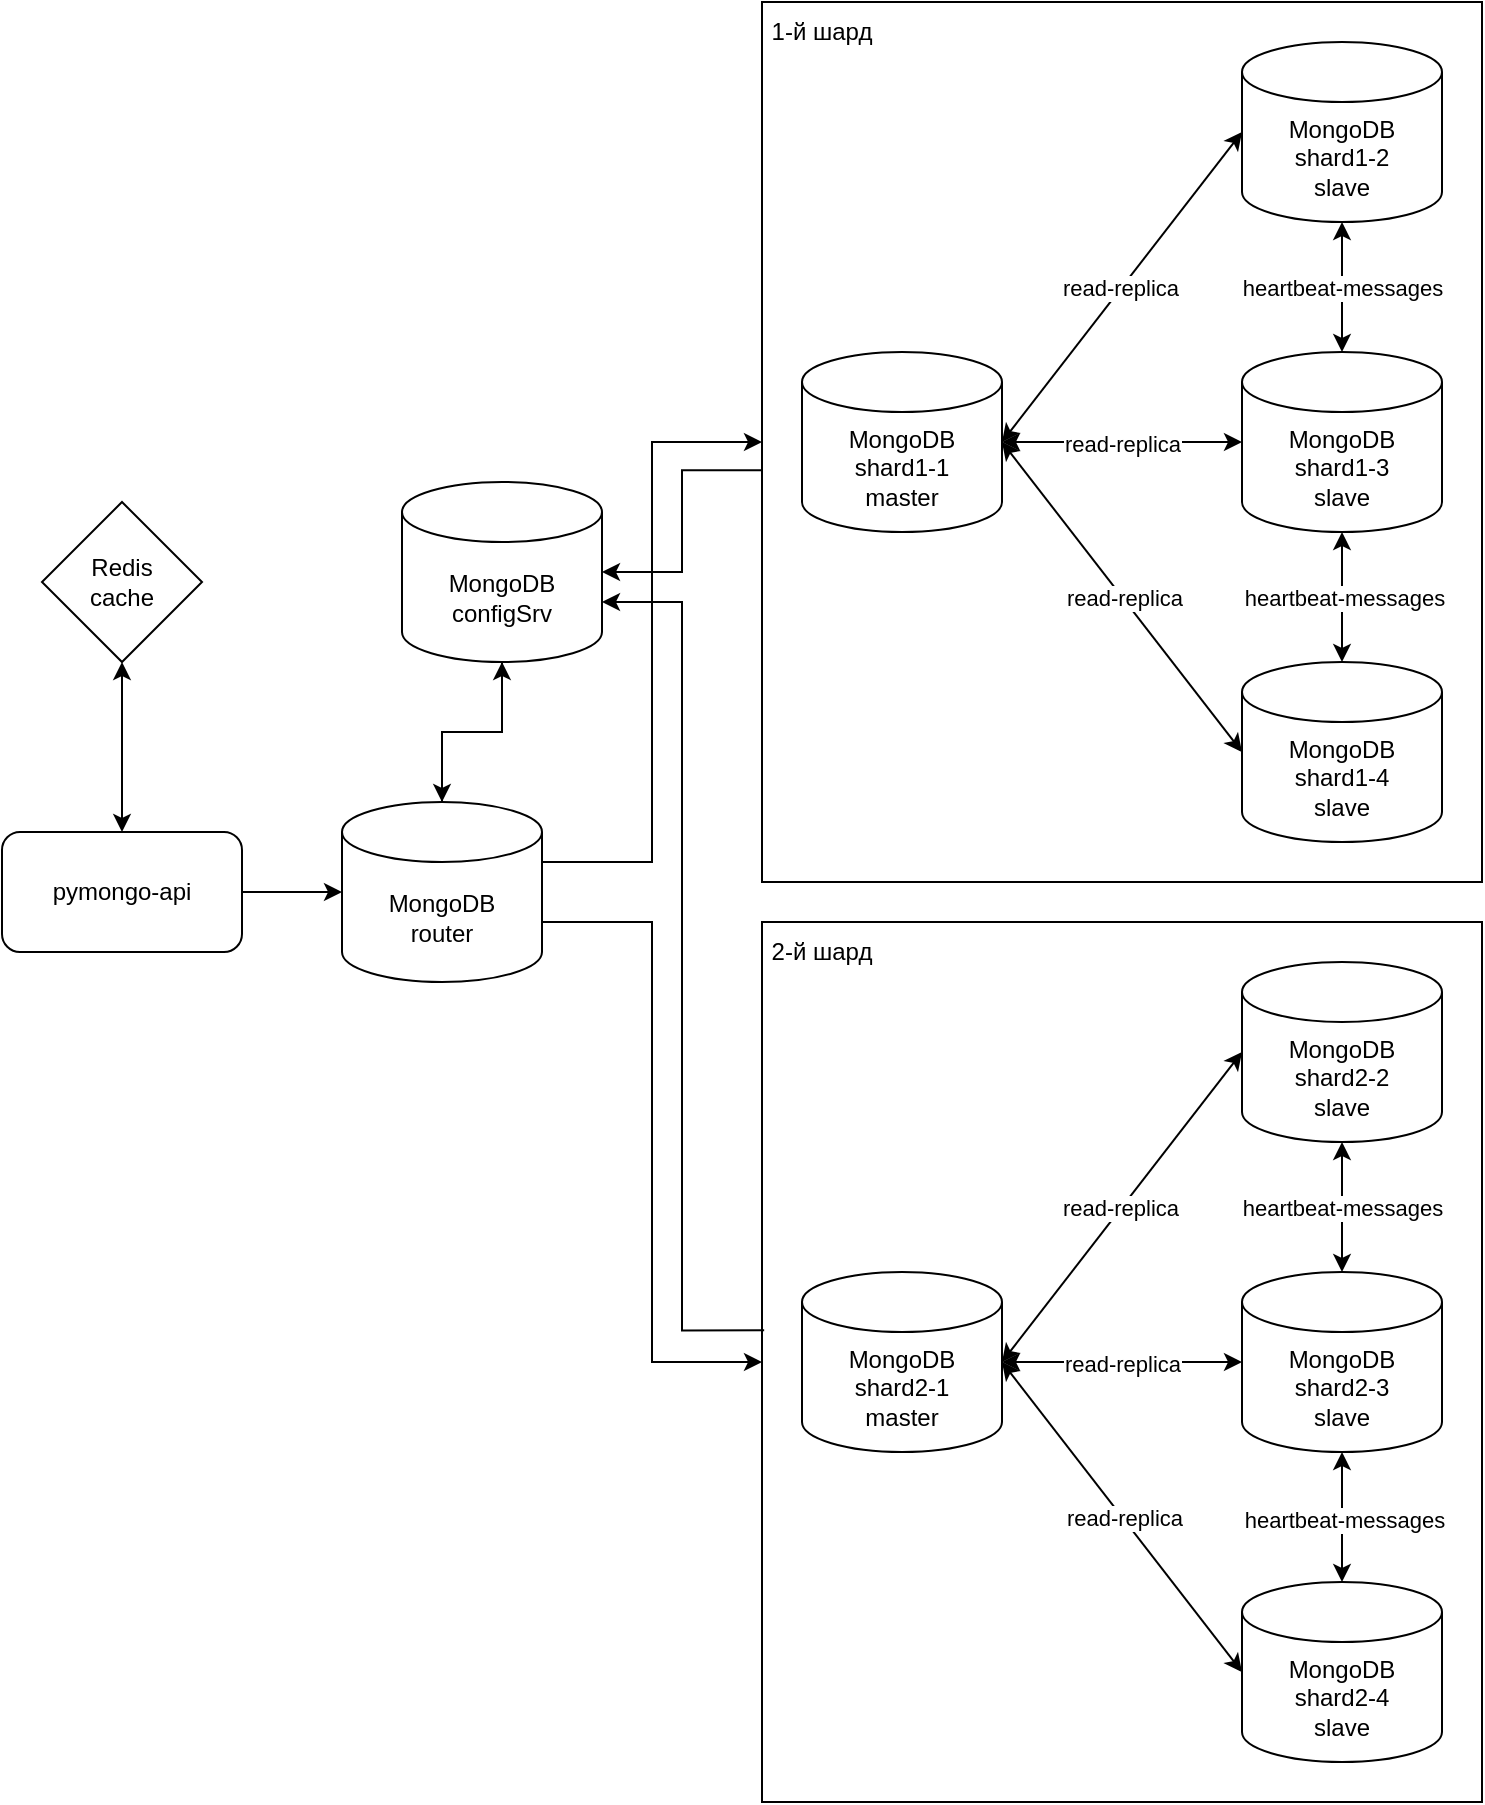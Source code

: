 <mxfile version="25.0.3">
  <diagram name="Page-1" id="-H_mtQnk-PTXWXPvYvuk">
    <mxGraphModel dx="1266" dy="-177" grid="1" gridSize="10" guides="1" tooltips="1" connect="1" arrows="1" fold="1" page="1" pageScale="1" pageWidth="1169" pageHeight="827" math="0" shadow="0">
      <root>
        <mxCell id="0" />
        <mxCell id="1" parent="0" />
        <mxCell id="DAicFC5jk0w9_VVgqc7O-48" value="" style="rounded=0;whiteSpace=wrap;html=1;" parent="1" vertex="1">
          <mxGeometry x="600" y="1120" width="360" height="440" as="geometry" />
        </mxCell>
        <mxCell id="DAicFC5jk0w9_VVgqc7O-47" value="" style="rounded=0;whiteSpace=wrap;html=1;" parent="1" vertex="1">
          <mxGeometry x="600" y="1580" width="360" height="440" as="geometry" />
        </mxCell>
        <mxCell id="DAicFC5jk0w9_VVgqc7O-16" value="MongoDB&lt;br&gt;configSrv" style="shape=cylinder3;whiteSpace=wrap;html=1;boundedLbl=1;backgroundOutline=1;size=15;" parent="1" vertex="1">
          <mxGeometry x="420" y="1360" width="100" height="90" as="geometry" />
        </mxCell>
        <mxCell id="DAicFC5jk0w9_VVgqc7O-17" value="pymongo-api" style="rounded=1;whiteSpace=wrap;html=1;" parent="1" vertex="1">
          <mxGeometry x="220" y="1535" width="120" height="60" as="geometry" />
        </mxCell>
        <mxCell id="DAicFC5jk0w9_VVgqc7O-18" value="MongoDB&lt;br&gt;shard1-1&lt;br&gt;master" style="shape=cylinder3;whiteSpace=wrap;html=1;boundedLbl=1;backgroundOutline=1;size=15;" parent="1" vertex="1">
          <mxGeometry x="620" y="1295" width="100" height="90" as="geometry" />
        </mxCell>
        <mxCell id="DAicFC5jk0w9_VVgqc7O-19" value="MongoDB&lt;br&gt;shard2-1&lt;div&gt;master&lt;/div&gt;" style="shape=cylinder3;whiteSpace=wrap;html=1;boundedLbl=1;backgroundOutline=1;size=15;" parent="1" vertex="1">
          <mxGeometry x="620" y="1755" width="100" height="90" as="geometry" />
        </mxCell>
        <mxCell id="DAicFC5jk0w9_VVgqc7O-20" value="MongoDB&lt;br&gt;router" style="shape=cylinder3;whiteSpace=wrap;html=1;boundedLbl=1;backgroundOutline=1;size=15;" parent="1" vertex="1">
          <mxGeometry x="390" y="1520" width="100" height="90" as="geometry" />
        </mxCell>
        <mxCell id="DAicFC5jk0w9_VVgqc7O-21" style="edgeStyle=orthogonalEdgeStyle;rounded=0;orthogonalLoop=1;jettySize=auto;html=1;entryX=0;entryY=0.5;entryDx=0;entryDy=0;entryPerimeter=0;" parent="1" source="DAicFC5jk0w9_VVgqc7O-17" target="DAicFC5jk0w9_VVgqc7O-20" edge="1">
          <mxGeometry relative="1" as="geometry" />
        </mxCell>
        <mxCell id="DAicFC5jk0w9_VVgqc7O-22" style="edgeStyle=orthogonalEdgeStyle;rounded=0;orthogonalLoop=1;jettySize=auto;html=1;entryX=0;entryY=0.5;entryDx=0;entryDy=0;exitX=1;exitY=0;exitDx=0;exitDy=60;exitPerimeter=0;" parent="1" source="DAicFC5jk0w9_VVgqc7O-20" target="DAicFC5jk0w9_VVgqc7O-47" edge="1">
          <mxGeometry relative="1" as="geometry" />
        </mxCell>
        <mxCell id="DAicFC5jk0w9_VVgqc7O-23" style="edgeStyle=orthogonalEdgeStyle;rounded=0;orthogonalLoop=1;jettySize=auto;html=1;entryX=0;entryY=0.5;entryDx=0;entryDy=0;exitX=1;exitY=0;exitDx=0;exitDy=30;exitPerimeter=0;" parent="1" source="DAicFC5jk0w9_VVgqc7O-20" target="DAicFC5jk0w9_VVgqc7O-48" edge="1">
          <mxGeometry relative="1" as="geometry" />
        </mxCell>
        <mxCell id="DAicFC5jk0w9_VVgqc7O-24" style="edgeStyle=orthogonalEdgeStyle;rounded=0;orthogonalLoop=1;jettySize=auto;html=1;entryX=0.5;entryY=0;entryDx=0;entryDy=0;entryPerimeter=0;" parent="1" source="DAicFC5jk0w9_VVgqc7O-16" target="DAicFC5jk0w9_VVgqc7O-20" edge="1">
          <mxGeometry relative="1" as="geometry" />
        </mxCell>
        <mxCell id="DAicFC5jk0w9_VVgqc7O-25" style="edgeStyle=orthogonalEdgeStyle;rounded=0;orthogonalLoop=1;jettySize=auto;html=1;entryX=0.5;entryY=1;entryDx=0;entryDy=0;entryPerimeter=0;" parent="1" source="DAicFC5jk0w9_VVgqc7O-20" target="DAicFC5jk0w9_VVgqc7O-16" edge="1">
          <mxGeometry relative="1" as="geometry" />
        </mxCell>
        <mxCell id="DAicFC5jk0w9_VVgqc7O-26" value="MongoDB&lt;br&gt;shard1-4&lt;br&gt;slave" style="shape=cylinder3;whiteSpace=wrap;html=1;boundedLbl=1;backgroundOutline=1;size=15;" parent="1" vertex="1">
          <mxGeometry x="840" y="1450" width="100" height="90" as="geometry" />
        </mxCell>
        <mxCell id="DAicFC5jk0w9_VVgqc7O-27" value="MongoDB&lt;br&gt;shard1-3&lt;br&gt;slave" style="shape=cylinder3;whiteSpace=wrap;html=1;boundedLbl=1;backgroundOutline=1;size=15;" parent="1" vertex="1">
          <mxGeometry x="840" y="1295" width="100" height="90" as="geometry" />
        </mxCell>
        <mxCell id="DAicFC5jk0w9_VVgqc7O-28" value="MongoDB&lt;br&gt;shard2-2&lt;br&gt;slave" style="shape=cylinder3;whiteSpace=wrap;html=1;boundedLbl=1;backgroundOutline=1;size=15;" parent="1" vertex="1">
          <mxGeometry x="840" y="1600" width="100" height="90" as="geometry" />
        </mxCell>
        <mxCell id="DAicFC5jk0w9_VVgqc7O-29" value="MongoDB&lt;br&gt;shard1-2&lt;br&gt;slave" style="shape=cylinder3;whiteSpace=wrap;html=1;boundedLbl=1;backgroundOutline=1;size=15;" parent="1" vertex="1">
          <mxGeometry x="840" y="1140" width="100" height="90" as="geometry" />
        </mxCell>
        <mxCell id="DAicFC5jk0w9_VVgqc7O-30" value="MongoDB&lt;br&gt;shard2-3&lt;br&gt;slave" style="shape=cylinder3;whiteSpace=wrap;html=1;boundedLbl=1;backgroundOutline=1;size=15;" parent="1" vertex="1">
          <mxGeometry x="840" y="1755" width="100" height="90" as="geometry" />
        </mxCell>
        <mxCell id="DAicFC5jk0w9_VVgqc7O-31" value="MongoDB&lt;br&gt;shard2-4&lt;br&gt;slave" style="shape=cylinder3;whiteSpace=wrap;html=1;boundedLbl=1;backgroundOutline=1;size=15;" parent="1" vertex="1">
          <mxGeometry x="840" y="1910" width="100" height="90" as="geometry" />
        </mxCell>
        <mxCell id="DAicFC5jk0w9_VVgqc7O-49" value="1-й шард" style="text;html=1;align=center;verticalAlign=middle;whiteSpace=wrap;rounded=0;" parent="1" vertex="1">
          <mxGeometry x="600" y="1120" width="60" height="30" as="geometry" />
        </mxCell>
        <mxCell id="DAicFC5jk0w9_VVgqc7O-50" value="2-й шард" style="text;html=1;align=center;verticalAlign=middle;whiteSpace=wrap;rounded=0;" parent="1" vertex="1">
          <mxGeometry x="600" y="1580" width="60" height="30" as="geometry" />
        </mxCell>
        <mxCell id="DAicFC5jk0w9_VVgqc7O-52" value="" style="endArrow=classic;startArrow=classic;html=1;rounded=0;entryX=0.5;entryY=1;entryDx=0;entryDy=0;entryPerimeter=0;exitX=0.5;exitY=0;exitDx=0;exitDy=0;exitPerimeter=0;" parent="1" source="DAicFC5jk0w9_VVgqc7O-30" target="DAicFC5jk0w9_VVgqc7O-28" edge="1">
          <mxGeometry width="50" height="50" relative="1" as="geometry">
            <mxPoint x="420" y="1790" as="sourcePoint" />
            <mxPoint x="470" y="1740" as="targetPoint" />
          </mxGeometry>
        </mxCell>
        <mxCell id="DAicFC5jk0w9_VVgqc7O-57" value="heartbeat-messages" style="edgeLabel;html=1;align=center;verticalAlign=middle;resizable=0;points=[];" parent="DAicFC5jk0w9_VVgqc7O-52" vertex="1" connectable="0">
          <mxGeometry x="-0.015" relative="1" as="geometry">
            <mxPoint as="offset" />
          </mxGeometry>
        </mxCell>
        <mxCell id="DAicFC5jk0w9_VVgqc7O-53" value="" style="endArrow=classic;startArrow=classic;html=1;rounded=0;entryX=0.5;entryY=1;entryDx=0;entryDy=0;entryPerimeter=0;exitX=0.5;exitY=0;exitDx=0;exitDy=0;exitPerimeter=0;" parent="1" source="DAicFC5jk0w9_VVgqc7O-31" target="DAicFC5jk0w9_VVgqc7O-30" edge="1">
          <mxGeometry width="50" height="50" relative="1" as="geometry">
            <mxPoint x="280" y="1840" as="sourcePoint" />
            <mxPoint x="330" y="1790" as="targetPoint" />
          </mxGeometry>
        </mxCell>
        <mxCell id="DAicFC5jk0w9_VVgqc7O-59" value="heartbeat-messages" style="edgeLabel;html=1;align=center;verticalAlign=middle;resizable=0;points=[];" parent="DAicFC5jk0w9_VVgqc7O-53" vertex="1" connectable="0">
          <mxGeometry x="-0.046" y="-1" relative="1" as="geometry">
            <mxPoint as="offset" />
          </mxGeometry>
        </mxCell>
        <mxCell id="DAicFC5jk0w9_VVgqc7O-54" value="" style="endArrow=classic;startArrow=classic;html=1;rounded=0;entryX=0.5;entryY=1;entryDx=0;entryDy=0;entryPerimeter=0;exitX=0.5;exitY=0;exitDx=0;exitDy=0;exitPerimeter=0;" parent="1" source="DAicFC5jk0w9_VVgqc7O-26" target="DAicFC5jk0w9_VVgqc7O-27" edge="1">
          <mxGeometry width="50" height="50" relative="1" as="geometry">
            <mxPoint x="340" y="1770" as="sourcePoint" />
            <mxPoint x="390" y="1720" as="targetPoint" />
          </mxGeometry>
        </mxCell>
        <mxCell id="DAicFC5jk0w9_VVgqc7O-60" value="heartbeat-messages" style="edgeLabel;html=1;align=center;verticalAlign=middle;resizable=0;points=[];" parent="DAicFC5jk0w9_VVgqc7O-54" vertex="1" connectable="0">
          <mxGeometry x="-0.015" y="-1" relative="1" as="geometry">
            <mxPoint as="offset" />
          </mxGeometry>
        </mxCell>
        <mxCell id="DAicFC5jk0w9_VVgqc7O-55" value="" style="endArrow=classic;startArrow=classic;html=1;rounded=0;entryX=0.5;entryY=1;entryDx=0;entryDy=0;entryPerimeter=0;exitX=0.5;exitY=0;exitDx=0;exitDy=0;exitPerimeter=0;" parent="1" source="DAicFC5jk0w9_VVgqc7O-27" target="DAicFC5jk0w9_VVgqc7O-29" edge="1">
          <mxGeometry width="50" height="50" relative="1" as="geometry">
            <mxPoint x="350" y="1670" as="sourcePoint" />
            <mxPoint x="400" y="1620" as="targetPoint" />
          </mxGeometry>
        </mxCell>
        <mxCell id="DAicFC5jk0w9_VVgqc7O-61" value="heartbeat-messages" style="edgeLabel;html=1;align=center;verticalAlign=middle;resizable=0;points=[];" parent="DAicFC5jk0w9_VVgqc7O-55" vertex="1" connectable="0">
          <mxGeometry x="-0.015" relative="1" as="geometry">
            <mxPoint as="offset" />
          </mxGeometry>
        </mxCell>
        <mxCell id="DAicFC5jk0w9_VVgqc7O-76" value="Redis&lt;div&gt;cache&lt;/div&gt;" style="rhombus;whiteSpace=wrap;html=1;" parent="1" vertex="1">
          <mxGeometry x="240" y="1370" width="80" height="80" as="geometry" />
        </mxCell>
        <mxCell id="DAicFC5jk0w9_VVgqc7O-86" value="" style="endArrow=classic;startArrow=classic;html=1;rounded=0;entryX=0;entryY=0.5;entryDx=0;entryDy=0;entryPerimeter=0;exitX=1;exitY=0.5;exitDx=0;exitDy=0;exitPerimeter=0;" parent="1" source="DAicFC5jk0w9_VVgqc7O-19" target="DAicFC5jk0w9_VVgqc7O-28" edge="1">
          <mxGeometry width="50" height="50" relative="1" as="geometry">
            <mxPoint x="330" y="1950" as="sourcePoint" />
            <mxPoint x="380" y="1900" as="targetPoint" />
          </mxGeometry>
        </mxCell>
        <mxCell id="DAicFC5jk0w9_VVgqc7O-92" value="read-replica" style="edgeLabel;html=1;align=center;verticalAlign=middle;resizable=0;points=[];" parent="DAicFC5jk0w9_VVgqc7O-86" vertex="1" connectable="0">
          <mxGeometry x="-0.004" y="1" relative="1" as="geometry">
            <mxPoint as="offset" />
          </mxGeometry>
        </mxCell>
        <mxCell id="DAicFC5jk0w9_VVgqc7O-87" value="" style="endArrow=classic;startArrow=classic;html=1;rounded=0;entryX=0;entryY=0.5;entryDx=0;entryDy=0;entryPerimeter=0;exitX=1;exitY=0.5;exitDx=0;exitDy=0;exitPerimeter=0;" parent="1" source="DAicFC5jk0w9_VVgqc7O-19" target="DAicFC5jk0w9_VVgqc7O-30" edge="1">
          <mxGeometry width="50" height="50" relative="1" as="geometry">
            <mxPoint x="230" y="1870" as="sourcePoint" />
            <mxPoint x="280" y="1820" as="targetPoint" />
          </mxGeometry>
        </mxCell>
        <mxCell id="DAicFC5jk0w9_VVgqc7O-90" value="read-replica" style="edgeLabel;html=1;align=center;verticalAlign=middle;resizable=0;points=[];" parent="DAicFC5jk0w9_VVgqc7O-87" vertex="1" connectable="0">
          <mxGeometry y="-1" relative="1" as="geometry">
            <mxPoint as="offset" />
          </mxGeometry>
        </mxCell>
        <mxCell id="DAicFC5jk0w9_VVgqc7O-88" value="" style="endArrow=classic;startArrow=classic;html=1;rounded=0;entryX=0;entryY=0.5;entryDx=0;entryDy=0;entryPerimeter=0;exitX=1;exitY=0.5;exitDx=0;exitDy=0;exitPerimeter=0;" parent="1" source="DAicFC5jk0w9_VVgqc7O-19" target="DAicFC5jk0w9_VVgqc7O-31" edge="1">
          <mxGeometry width="50" height="50" relative="1" as="geometry">
            <mxPoint x="320" y="1980" as="sourcePoint" />
            <mxPoint x="370" y="1930" as="targetPoint" />
          </mxGeometry>
        </mxCell>
        <mxCell id="DAicFC5jk0w9_VVgqc7O-91" value="read-replica" style="edgeLabel;html=1;align=center;verticalAlign=middle;resizable=0;points=[];" parent="DAicFC5jk0w9_VVgqc7O-88" vertex="1" connectable="0">
          <mxGeometry x="0.006" relative="1" as="geometry">
            <mxPoint as="offset" />
          </mxGeometry>
        </mxCell>
        <mxCell id="DAicFC5jk0w9_VVgqc7O-96" value="" style="endArrow=classic;startArrow=classic;html=1;rounded=0;entryX=0;entryY=0.5;entryDx=0;entryDy=0;entryPerimeter=0;exitX=1;exitY=0.5;exitDx=0;exitDy=0;exitPerimeter=0;" parent="1" source="DAicFC5jk0w9_VVgqc7O-18" target="DAicFC5jk0w9_VVgqc7O-29" edge="1">
          <mxGeometry width="50" height="50" relative="1" as="geometry">
            <mxPoint x="730" y="1810" as="sourcePoint" />
            <mxPoint x="1040" y="1655" as="targetPoint" />
          </mxGeometry>
        </mxCell>
        <mxCell id="DAicFC5jk0w9_VVgqc7O-97" value="read-replica" style="edgeLabel;html=1;align=center;verticalAlign=middle;resizable=0;points=[];" parent="DAicFC5jk0w9_VVgqc7O-96" vertex="1" connectable="0">
          <mxGeometry x="-0.004" y="1" relative="1" as="geometry">
            <mxPoint as="offset" />
          </mxGeometry>
        </mxCell>
        <mxCell id="DAicFC5jk0w9_VVgqc7O-98" value="" style="endArrow=classic;startArrow=classic;html=1;rounded=0;entryX=0;entryY=0.5;entryDx=0;entryDy=0;entryPerimeter=0;exitX=1;exitY=0.5;exitDx=0;exitDy=0;exitPerimeter=0;" parent="1" source="DAicFC5jk0w9_VVgqc7O-18" target="DAicFC5jk0w9_VVgqc7O-27" edge="1">
          <mxGeometry width="50" height="50" relative="1" as="geometry">
            <mxPoint x="730" y="1810" as="sourcePoint" />
            <mxPoint x="1040" y="1810" as="targetPoint" />
          </mxGeometry>
        </mxCell>
        <mxCell id="DAicFC5jk0w9_VVgqc7O-99" value="read-replica" style="edgeLabel;html=1;align=center;verticalAlign=middle;resizable=0;points=[];" parent="DAicFC5jk0w9_VVgqc7O-98" vertex="1" connectable="0">
          <mxGeometry y="-1" relative="1" as="geometry">
            <mxPoint as="offset" />
          </mxGeometry>
        </mxCell>
        <mxCell id="DAicFC5jk0w9_VVgqc7O-100" value="" style="endArrow=classic;startArrow=classic;html=1;rounded=0;entryX=0;entryY=0.5;entryDx=0;entryDy=0;entryPerimeter=0;exitX=1;exitY=0.5;exitDx=0;exitDy=0;exitPerimeter=0;" parent="1" source="DAicFC5jk0w9_VVgqc7O-18" target="DAicFC5jk0w9_VVgqc7O-26" edge="1">
          <mxGeometry width="50" height="50" relative="1" as="geometry">
            <mxPoint x="730" y="1810" as="sourcePoint" />
            <mxPoint x="1040" y="1965" as="targetPoint" />
          </mxGeometry>
        </mxCell>
        <mxCell id="DAicFC5jk0w9_VVgqc7O-101" value="read-replica" style="edgeLabel;html=1;align=center;verticalAlign=middle;resizable=0;points=[];" parent="DAicFC5jk0w9_VVgqc7O-100" vertex="1" connectable="0">
          <mxGeometry x="0.006" relative="1" as="geometry">
            <mxPoint as="offset" />
          </mxGeometry>
        </mxCell>
        <mxCell id="DAicFC5jk0w9_VVgqc7O-103" style="edgeStyle=orthogonalEdgeStyle;rounded=0;orthogonalLoop=1;jettySize=auto;html=1;entryX=1;entryY=0;entryDx=0;entryDy=60;entryPerimeter=0;exitX=0.003;exitY=0.464;exitDx=0;exitDy=0;exitPerimeter=0;" parent="1" source="DAicFC5jk0w9_VVgqc7O-47" target="DAicFC5jk0w9_VVgqc7O-16" edge="1">
          <mxGeometry relative="1" as="geometry" />
        </mxCell>
        <mxCell id="DAicFC5jk0w9_VVgqc7O-104" style="edgeStyle=orthogonalEdgeStyle;rounded=0;orthogonalLoop=1;jettySize=auto;html=1;entryX=1;entryY=0.5;entryDx=0;entryDy=0;entryPerimeter=0;exitX=0;exitY=0.532;exitDx=0;exitDy=0;exitPerimeter=0;" parent="1" source="DAicFC5jk0w9_VVgqc7O-48" target="DAicFC5jk0w9_VVgqc7O-16" edge="1">
          <mxGeometry relative="1" as="geometry" />
        </mxCell>
        <mxCell id="DAicFC5jk0w9_VVgqc7O-106" value="" style="endArrow=classic;startArrow=classic;html=1;rounded=0;entryX=0.5;entryY=1;entryDx=0;entryDy=0;exitX=0.5;exitY=0;exitDx=0;exitDy=0;" parent="1" source="DAicFC5jk0w9_VVgqc7O-17" target="DAicFC5jk0w9_VVgqc7O-76" edge="1">
          <mxGeometry width="50" height="50" relative="1" as="geometry">
            <mxPoint x="120" y="1590" as="sourcePoint" />
            <mxPoint x="170" y="1540" as="targetPoint" />
          </mxGeometry>
        </mxCell>
      </root>
    </mxGraphModel>
  </diagram>
</mxfile>
